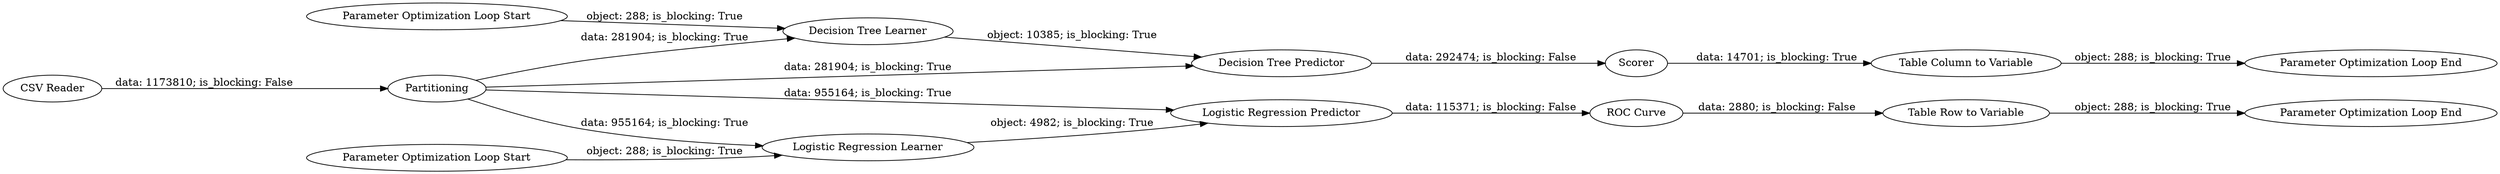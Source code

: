 digraph {
	"1779721274969833003_12" [label=Scorer]
	"1779721274969833003_20" [label="Table Column to Variable"]
	"1779721274969833003_1" [label="CSV Reader"]
	"1779721274969833003_16" [label="Table Row to Variable"]
	"1779721274969833003_9" [label="Decision Tree Predictor"]
	"1779721274969833003_19" [label="Parameter Optimization Loop End"]
	"1779721274969833003_14" [label="Parameter Optimization Loop Start"]
	"1779721274969833003_7" [label="Logistic Regression Learner"]
	"1779721274969833003_6" [label=Partitioning]
	"1779721274969833003_8" [label="Decision Tree Learner"]
	"1779721274969833003_15" [label="ROC Curve"]
	"1779721274969833003_17" [label="Parameter Optimization Loop End"]
	"1779721274969833003_13" [label="Parameter Optimization Loop Start"]
	"1779721274969833003_10" [label="Logistic Regression Predictor"]
	"1779721274969833003_16" -> "1779721274969833003_17" [label="object: 288; is_blocking: True"]
	"1779721274969833003_14" -> "1779721274969833003_8" [label="object: 288; is_blocking: True"]
	"1779721274969833003_13" -> "1779721274969833003_7" [label="object: 288; is_blocking: True"]
	"1779721274969833003_12" -> "1779721274969833003_20" [label="data: 14701; is_blocking: True"]
	"1779721274969833003_6" -> "1779721274969833003_7" [label="data: 955164; is_blocking: True"]
	"1779721274969833003_1" -> "1779721274969833003_6" [label="data: 1173810; is_blocking: False"]
	"1779721274969833003_8" -> "1779721274969833003_9" [label="object: 10385; is_blocking: True"]
	"1779721274969833003_9" -> "1779721274969833003_12" [label="data: 292474; is_blocking: False"]
	"1779721274969833003_20" -> "1779721274969833003_19" [label="object: 288; is_blocking: True"]
	"1779721274969833003_6" -> "1779721274969833003_8" [label="data: 281904; is_blocking: True"]
	"1779721274969833003_6" -> "1779721274969833003_10" [label="data: 955164; is_blocking: True"]
	"1779721274969833003_7" -> "1779721274969833003_10" [label="object: 4982; is_blocking: True"]
	"1779721274969833003_10" -> "1779721274969833003_15" [label="data: 115371; is_blocking: False"]
	"1779721274969833003_15" -> "1779721274969833003_16" [label="data: 2880; is_blocking: False"]
	"1779721274969833003_6" -> "1779721274969833003_9" [label="data: 281904; is_blocking: True"]
	rankdir=LR
}

